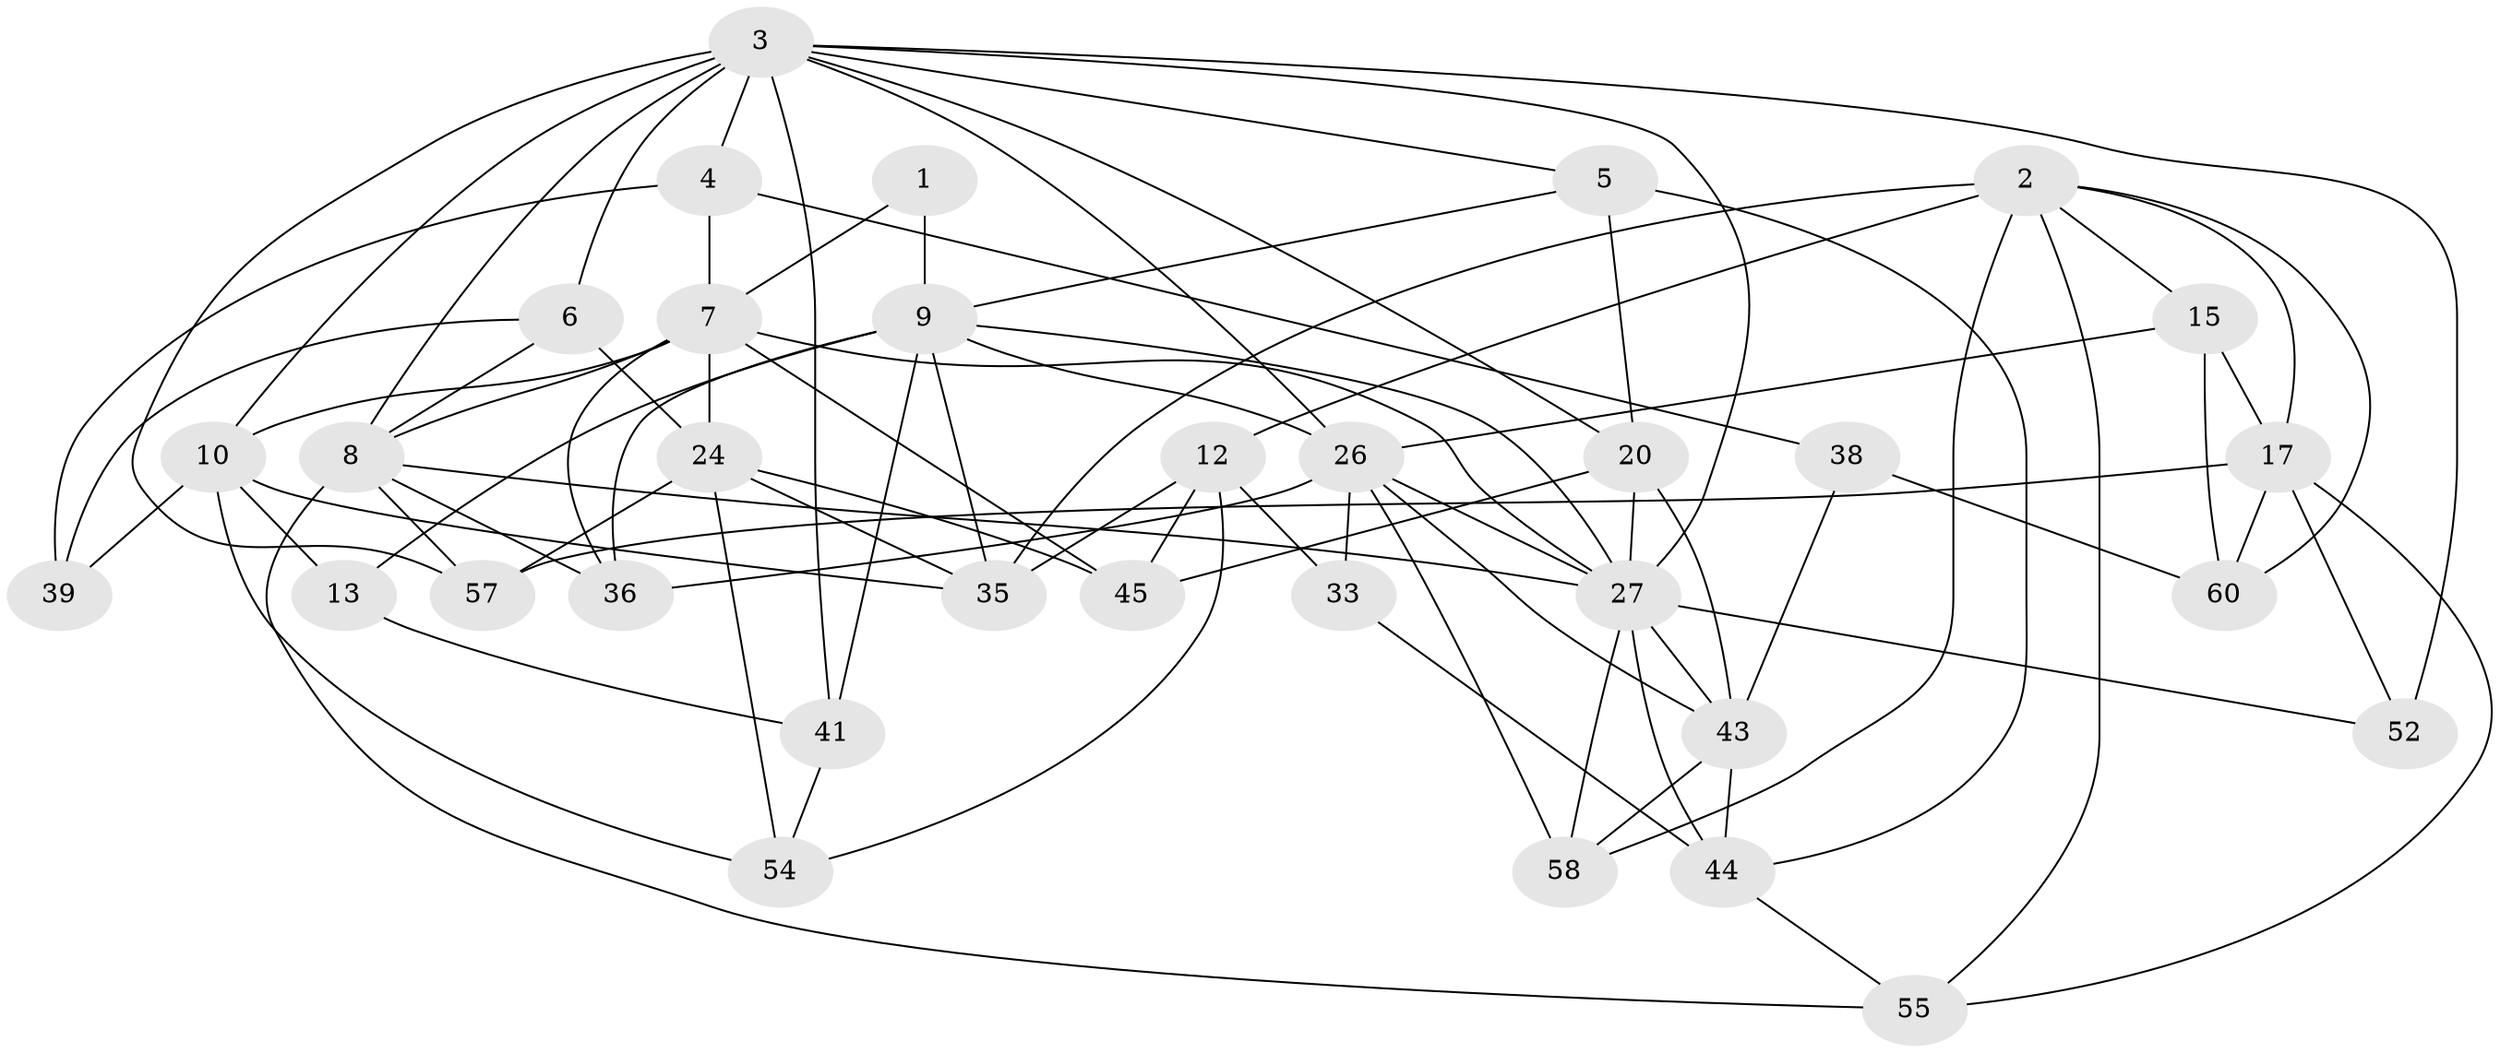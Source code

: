 // original degree distribution, {4: 1.0}
// Generated by graph-tools (version 1.1) at 2025/16/03/09/25 04:16:35]
// undirected, 33 vertices, 84 edges
graph export_dot {
graph [start="1"]
  node [color=gray90,style=filled];
  1;
  2 [super="+49+37"];
  3 [super="+23+11"];
  4;
  5;
  6 [super="+64"];
  7 [super="+14+18"];
  8 [super="+19+29"];
  9 [super="+67+34+61"];
  10 [super="+48+51"];
  12 [super="+16"];
  13;
  15;
  17 [super="+46"];
  20 [super="+28"];
  24 [super="+25"];
  26 [super="+56"];
  27 [super="+31+32"];
  33;
  35 [super="+40"];
  36;
  38;
  39;
  41;
  43 [super="+53+65"];
  44 [super="+50+63"];
  45;
  52;
  54;
  55;
  57;
  58;
  60;
  1 -- 9 [weight=3];
  1 -- 7;
  2 -- 58;
  2 -- 15;
  2 -- 35 [weight=2];
  2 -- 60;
  2 -- 12;
  2 -- 17;
  2 -- 55;
  3 -- 52 [weight=2];
  3 -- 6 [weight=3];
  3 -- 20;
  3 -- 8;
  3 -- 4;
  3 -- 5;
  3 -- 41;
  3 -- 10;
  3 -- 57;
  3 -- 26;
  3 -- 27;
  4 -- 38;
  4 -- 39;
  4 -- 7;
  5 -- 20;
  5 -- 44;
  5 -- 9;
  6 -- 24;
  6 -- 39;
  6 -- 8;
  7 -- 10;
  7 -- 8;
  7 -- 36;
  7 -- 24;
  7 -- 45;
  7 -- 27;
  8 -- 57;
  8 -- 27 [weight=2];
  8 -- 55;
  8 -- 36;
  9 -- 36;
  9 -- 13;
  9 -- 41;
  9 -- 26;
  9 -- 35;
  9 -- 27;
  10 -- 35;
  10 -- 13 [weight=2];
  10 -- 39 [weight=2];
  10 -- 54;
  12 -- 33 [weight=2];
  12 -- 54;
  12 -- 45;
  12 -- 35;
  13 -- 41;
  15 -- 17;
  15 -- 60;
  15 -- 26;
  17 -- 52;
  17 -- 57;
  17 -- 60;
  17 -- 55;
  20 -- 27;
  20 -- 45;
  20 -- 43 [weight=2];
  24 -- 54;
  24 -- 57;
  24 -- 45;
  24 -- 35;
  26 -- 58;
  26 -- 36;
  26 -- 33;
  26 -- 43;
  26 -- 27;
  27 -- 44 [weight=2];
  27 -- 58;
  27 -- 43;
  27 -- 52;
  33 -- 44;
  38 -- 43 [weight=2];
  38 -- 60;
  41 -- 54;
  43 -- 58;
  43 -- 44;
  44 -- 55;
}
